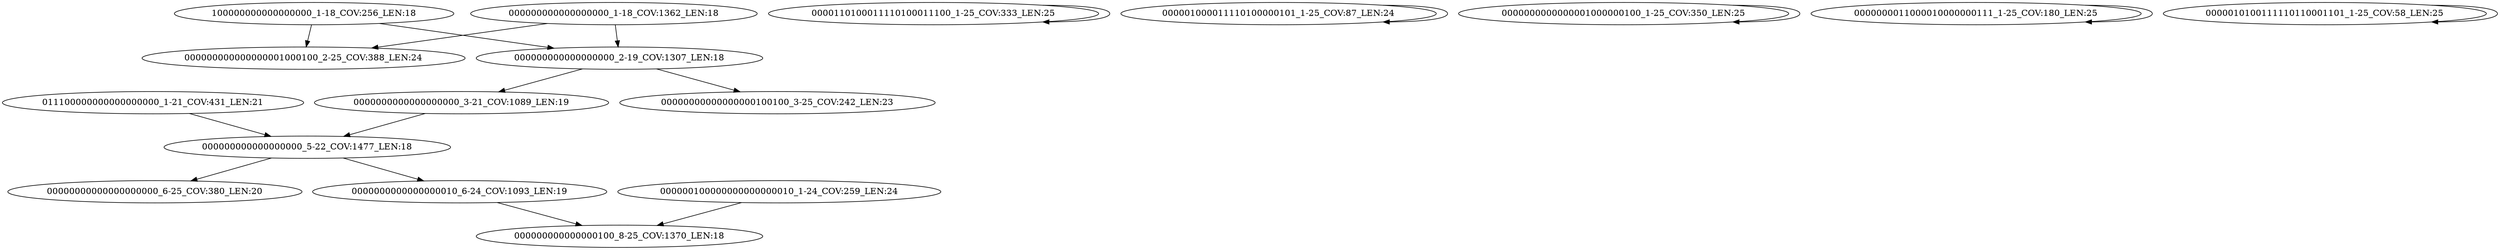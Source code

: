 digraph G {
    "100000000000000000_1-18_COV:256_LEN:18" -> "000000000000000001000100_2-25_COV:388_LEN:24";
    "100000000000000000_1-18_COV:256_LEN:18" -> "000000000000000000_2-19_COV:1307_LEN:18";
    "0000110100011110100011100_1-25_COV:333_LEN:25" -> "0000110100011110100011100_1-25_COV:333_LEN:25";
    "000001000011110100000101_1-25_COV:87_LEN:24" -> "000001000011110100000101_1-25_COV:87_LEN:24";
    "011100000000000000000_1-21_COV:431_LEN:21" -> "000000000000000000_5-22_COV:1477_LEN:18";
    "000000000000000000_5-22_COV:1477_LEN:18" -> "00000000000000000000_6-25_COV:380_LEN:20";
    "000000000000000000_5-22_COV:1477_LEN:18" -> "0000000000000000010_6-24_COV:1093_LEN:19";
    "0000000000000000000_3-21_COV:1089_LEN:19" -> "000000000000000000_5-22_COV:1477_LEN:18";
    "0000000000000001000000100_1-25_COV:350_LEN:25" -> "0000000000000001000000100_1-25_COV:350_LEN:25";
    "000000100000000000000010_1-24_COV:259_LEN:24" -> "000000000000000100_8-25_COV:1370_LEN:18";
    "0000000011000010000000111_1-25_COV:180_LEN:25" -> "0000000011000010000000111_1-25_COV:180_LEN:25";
    "0000000000000000010_6-24_COV:1093_LEN:19" -> "000000000000000100_8-25_COV:1370_LEN:18";
    "000000000000000000_1-18_COV:1362_LEN:18" -> "000000000000000001000100_2-25_COV:388_LEN:24";
    "000000000000000000_1-18_COV:1362_LEN:18" -> "000000000000000000_2-19_COV:1307_LEN:18";
    "0000010100111110110001101_1-25_COV:58_LEN:25" -> "0000010100111110110001101_1-25_COV:58_LEN:25";
    "000000000000000000_2-19_COV:1307_LEN:18" -> "0000000000000000000_3-21_COV:1089_LEN:19";
    "000000000000000000_2-19_COV:1307_LEN:18" -> "00000000000000000100100_3-25_COV:242_LEN:23";
}
